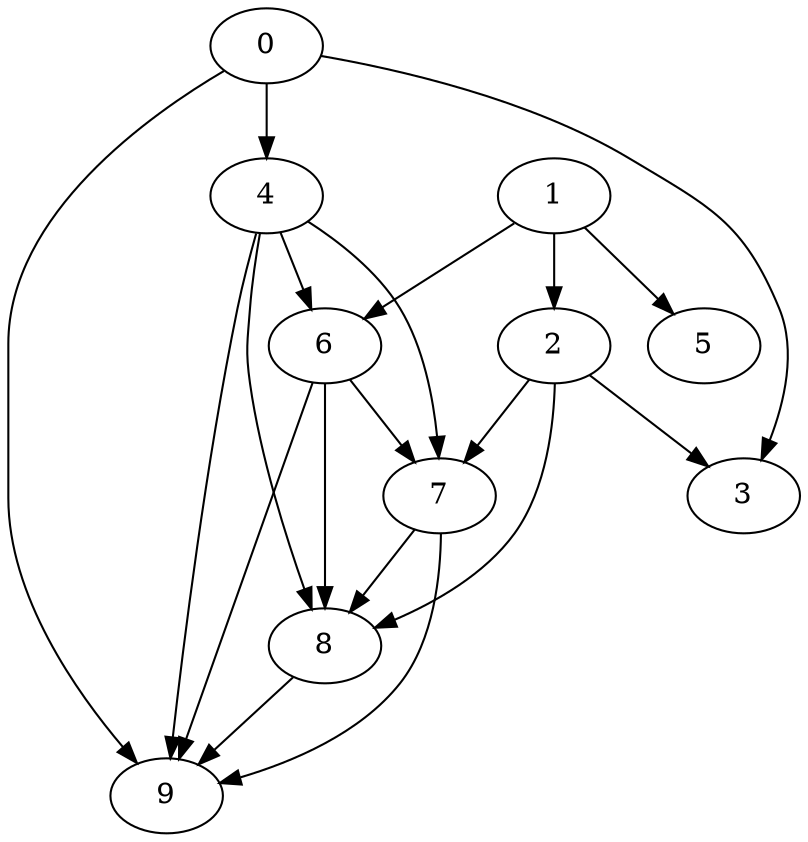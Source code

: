 digraph {
	"0" ["Start"=0,"Weight"=6,"Processor"=1];
	"1" ["Start"=6,"Weight"=5,"Processor"=1];
	"2" ["Start"=22,"Weight"=5,"Processor"=1];
	"3" ["Start"=40,"Weight"=10,"Processor"=2];
	"4" ["Start"=11,"Weight"=3,"Processor"=1];
	"5" ["Start"=30,"Weight"=7,"Processor"=2];
	"6" ["Start"=14,"Weight"=8,"Processor"=1];
	"7" ["Start"=27,"Weight"=3,"Processor"=1];
	"8" ["Start"=30,"Weight"=8,"Processor"=1];
	"9" ["Start"=38,"Weight"=8,"Processor"=1];
	"1" -> "2" ["Weight"=48];
	"2" -> "3" ["Weight"=10];
	"6" -> "7" ["Weight"=15];
	"7" -> "8" ["Weight"=15];
	"8" -> "9" ["Weight"=39];
	"4" -> "6" ["Weight"=10];
	"6" -> "8" ["Weight"=39];
	"7" -> "9" ["Weight"=34];
	"0" -> "3" ["Weight"=34];
	"4" -> "7" ["Weight"=48];
	"6" -> "9" ["Weight"=29];
	"0" -> "4" ["Weight"=24];
	"1" -> "5" ["Weight"=19];
	"4" -> "8" ["Weight"=48];
	"1" -> "6" ["Weight"=39];
	"2" -> "7" ["Weight"=48];
	"4" -> "9" ["Weight"=39];
	"2" -> "8" ["Weight"=48];
	"0" -> "9" ["Weight"=44];
}
